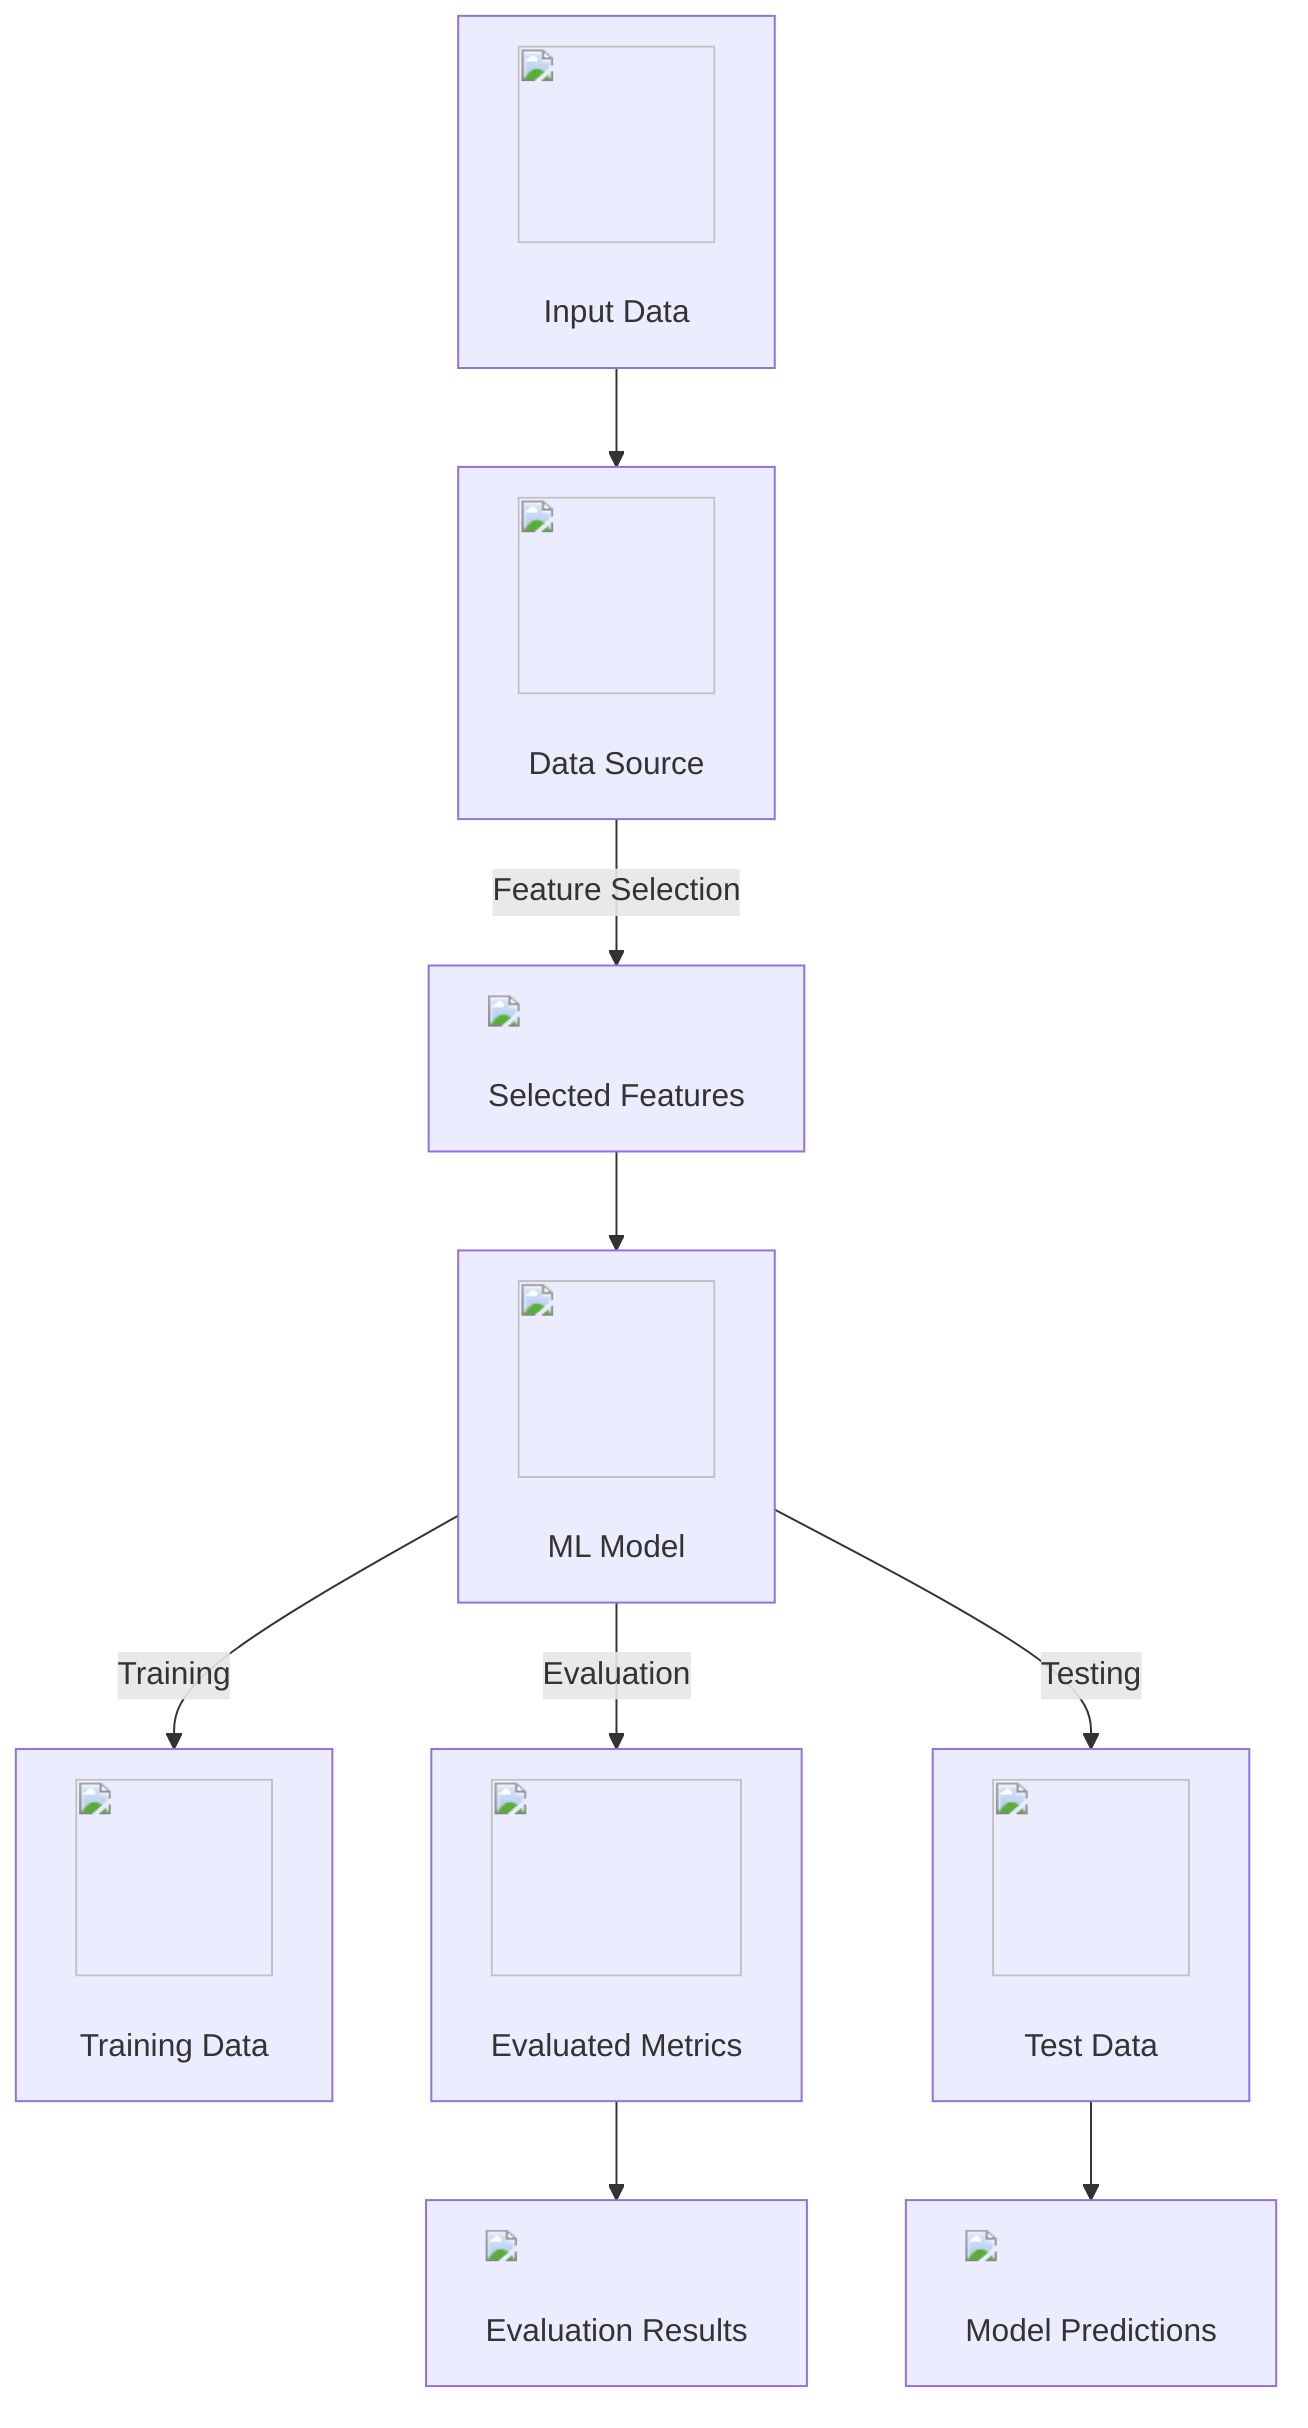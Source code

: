 graph TD;
  A["<img src='icons/file.svg' width=100 height=100/> <br/> Input Data"] --> B["<img src='icons/database.svg' width=100 height=100/> <br/> Data Source"];
  B --> |"Feature Selection"| C["<img src='dummy_plots/barplot_template.svg'/> <br/> Selected Features"];
  C --> D["<img src='icons/brain.svg' width=100 height=100/> <br/> ML Model"];
  D --> |"Training"| E["<img src='icons/table.svg' width=100 height=100/> <br/> Training Data"];
  D --> |"Evaluation"| F["<img src='icons/column_split.svg' width=100 height=100/> <br/> Evaluated Metrics"];
  D --> |"Testing"| G["<img src='icons/row_split.svg' width=100 height=100/> <br/> Test Data"];
  G --> H["<img src='dummy_plots/scatter_plot_template.svg'/> <br/> Model Predictions"];
  F --> I["<img src='dummy_plots/hist_template.svg'/> <br/> Evaluation Results"];